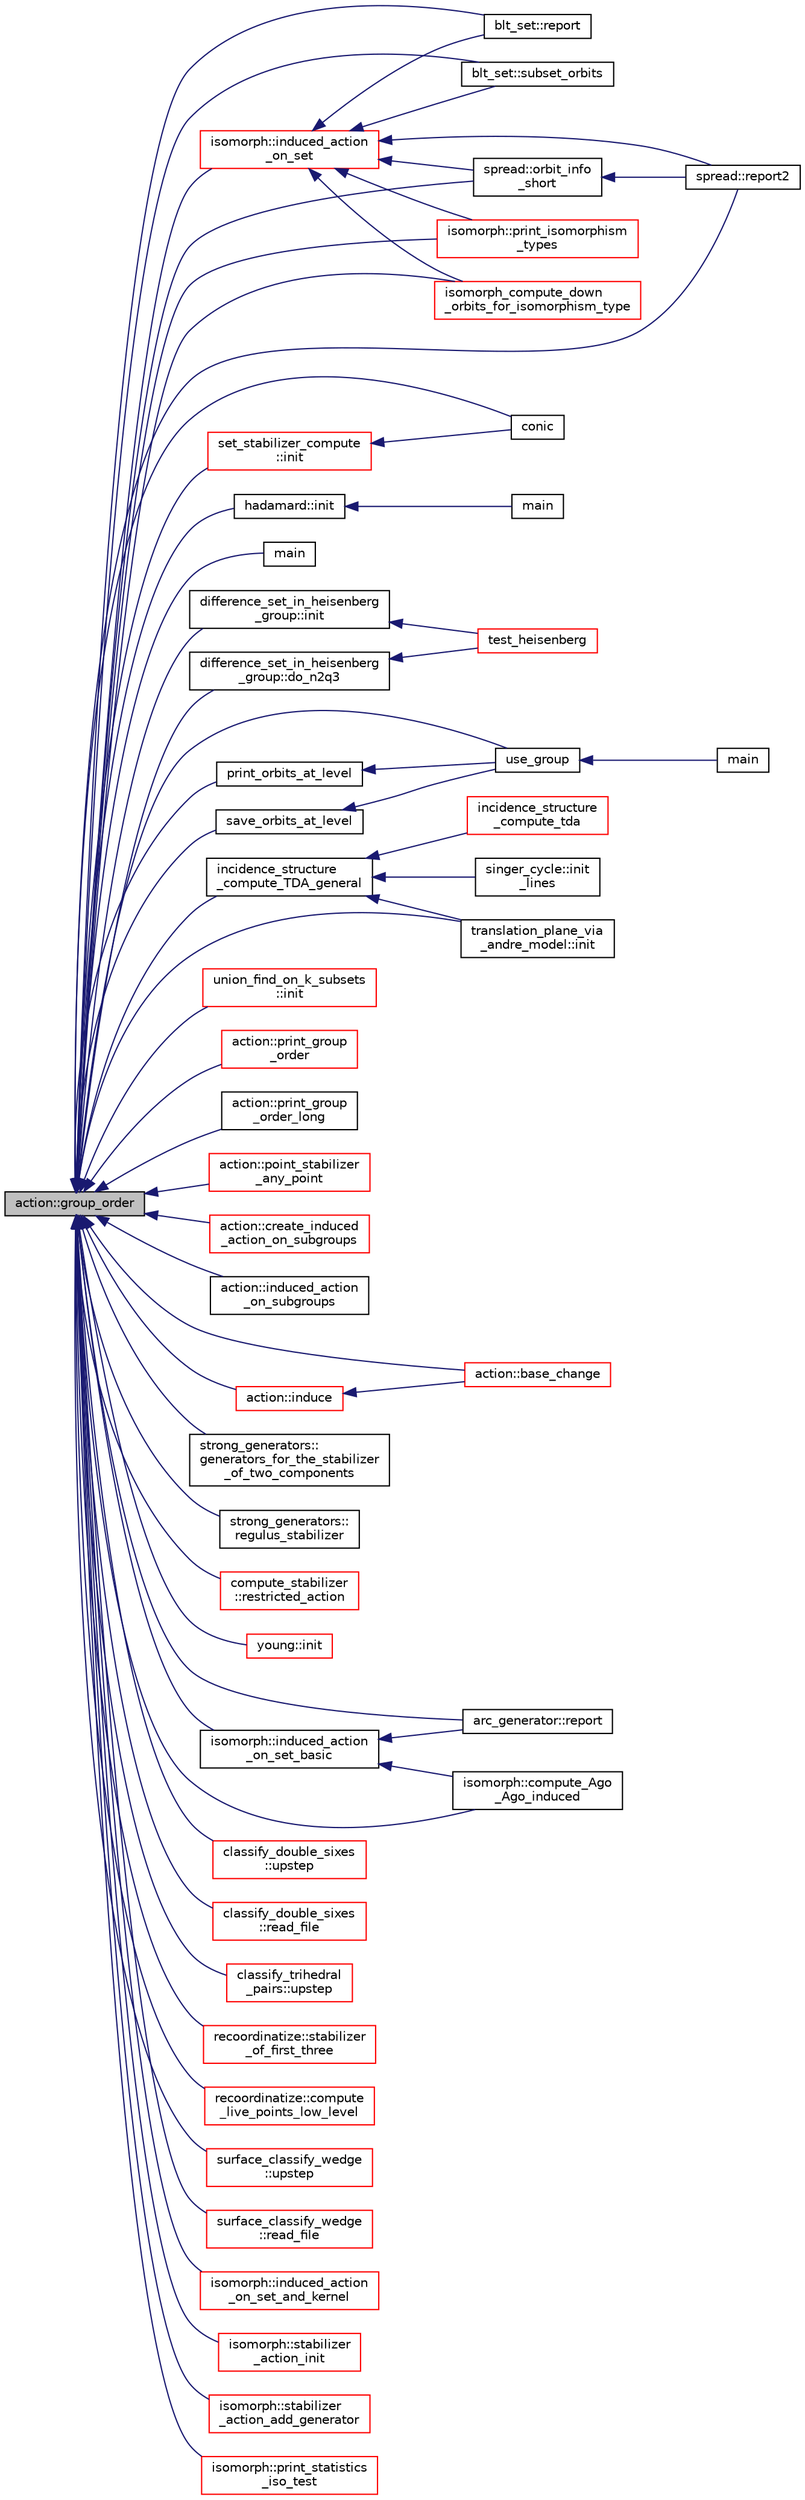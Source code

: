 digraph "action::group_order"
{
  edge [fontname="Helvetica",fontsize="10",labelfontname="Helvetica",labelfontsize="10"];
  node [fontname="Helvetica",fontsize="10",shape=record];
  rankdir="LR";
  Node11544 [label="action::group_order",height=0.2,width=0.4,color="black", fillcolor="grey75", style="filled", fontcolor="black"];
  Node11544 -> Node11545 [dir="back",color="midnightblue",fontsize="10",style="solid",fontname="Helvetica"];
  Node11545 [label="blt_set::report",height=0.2,width=0.4,color="black", fillcolor="white", style="filled",URL="$d1/d3d/classblt__set.html#a6b19f88bd2b92ebfba7e7c362eb9065c"];
  Node11544 -> Node11546 [dir="back",color="midnightblue",fontsize="10",style="solid",fontname="Helvetica"];
  Node11546 [label="blt_set::subset_orbits",height=0.2,width=0.4,color="black", fillcolor="white", style="filled",URL="$d1/d3d/classblt__set.html#af8f79fc4346244acfa0e2c2d23c36993"];
  Node11544 -> Node11547 [dir="back",color="midnightblue",fontsize="10",style="solid",fontname="Helvetica"];
  Node11547 [label="conic",height=0.2,width=0.4,color="black", fillcolor="white", style="filled",URL="$d4/de8/conic_8_c.html#a96def9474b981a9d5831a9b48d85d652"];
  Node11544 -> Node11548 [dir="back",color="midnightblue",fontsize="10",style="solid",fontname="Helvetica"];
  Node11548 [label="hadamard::init",height=0.2,width=0.4,color="black", fillcolor="white", style="filled",URL="$d7/dbb/classhadamard.html#a16af359850b8bdd0d2a73e260d496c33"];
  Node11548 -> Node11549 [dir="back",color="midnightblue",fontsize="10",style="solid",fontname="Helvetica"];
  Node11549 [label="main",height=0.2,width=0.4,color="black", fillcolor="white", style="filled",URL="$dd/d1d/hadamard_8_c.html#a3c04138a5bfe5d72780bb7e82a18e627"];
  Node11544 -> Node11550 [dir="back",color="midnightblue",fontsize="10",style="solid",fontname="Helvetica"];
  Node11550 [label="main",height=0.2,width=0.4,color="black", fillcolor="white", style="filled",URL="$d4/d42/johnson__table_8_c.html#a3c04138a5bfe5d72780bb7e82a18e627"];
  Node11544 -> Node11551 [dir="back",color="midnightblue",fontsize="10",style="solid",fontname="Helvetica"];
  Node11551 [label="difference_set_in_heisenberg\l_group::init",height=0.2,width=0.4,color="black", fillcolor="white", style="filled",URL="$de/d8a/classdifference__set__in__heisenberg__group.html#ab44797f49aa0c8858e79cdb118c0bfd4"];
  Node11551 -> Node11552 [dir="back",color="midnightblue",fontsize="10",style="solid",fontname="Helvetica"];
  Node11552 [label="test_heisenberg",height=0.2,width=0.4,color="red", fillcolor="white", style="filled",URL="$d7/db9/tao_8_c.html#a87d0c5c3b1f228ddbc4f326d3b662c24"];
  Node11544 -> Node11554 [dir="back",color="midnightblue",fontsize="10",style="solid",fontname="Helvetica"];
  Node11554 [label="difference_set_in_heisenberg\l_group::do_n2q3",height=0.2,width=0.4,color="black", fillcolor="white", style="filled",URL="$de/d8a/classdifference__set__in__heisenberg__group.html#aca82ff116dd5d17cfbb311e809b6d023"];
  Node11554 -> Node11552 [dir="back",color="midnightblue",fontsize="10",style="solid",fontname="Helvetica"];
  Node11544 -> Node11555 [dir="back",color="midnightblue",fontsize="10",style="solid",fontname="Helvetica"];
  Node11555 [label="use_group",height=0.2,width=0.4,color="black", fillcolor="white", style="filled",URL="$d9/d9f/all__cliques_8_c.html#aba62531e97173264c39afe2c7857af31"];
  Node11555 -> Node11556 [dir="back",color="midnightblue",fontsize="10",style="solid",fontname="Helvetica"];
  Node11556 [label="main",height=0.2,width=0.4,color="black", fillcolor="white", style="filled",URL="$d9/d9f/all__cliques_8_c.html#a3c04138a5bfe5d72780bb7e82a18e627"];
  Node11544 -> Node11557 [dir="back",color="midnightblue",fontsize="10",style="solid",fontname="Helvetica"];
  Node11557 [label="print_orbits_at_level",height=0.2,width=0.4,color="black", fillcolor="white", style="filled",URL="$d9/d9f/all__cliques_8_c.html#a0f75338604b3e69ac0915f7fcd122ec7"];
  Node11557 -> Node11555 [dir="back",color="midnightblue",fontsize="10",style="solid",fontname="Helvetica"];
  Node11544 -> Node11558 [dir="back",color="midnightblue",fontsize="10",style="solid",fontname="Helvetica"];
  Node11558 [label="save_orbits_at_level",height=0.2,width=0.4,color="black", fillcolor="white", style="filled",URL="$d9/d9f/all__cliques_8_c.html#aba6adc5644e3eac81e1d30c31c284d40"];
  Node11558 -> Node11555 [dir="back",color="midnightblue",fontsize="10",style="solid",fontname="Helvetica"];
  Node11544 -> Node11559 [dir="back",color="midnightblue",fontsize="10",style="solid",fontname="Helvetica"];
  Node11559 [label="incidence_structure\l_compute_TDA_general",height=0.2,width=0.4,color="black", fillcolor="white", style="filled",URL="$df/d74/tl__geometry_8h.html#a21ab759f6e646f3fe703c17f39361448"];
  Node11559 -> Node11560 [dir="back",color="midnightblue",fontsize="10",style="solid",fontname="Helvetica"];
  Node11560 [label="incidence_structure\l_compute_tda",height=0.2,width=0.4,color="red", fillcolor="white", style="filled",URL="$df/d74/tl__geometry_8h.html#ab3a7584f120bbaf752a5bd831d3ebf72"];
  Node11559 -> Node11562 [dir="back",color="midnightblue",fontsize="10",style="solid",fontname="Helvetica"];
  Node11562 [label="singer_cycle::init\l_lines",height=0.2,width=0.4,color="black", fillcolor="white", style="filled",URL="$d8/d13/classsinger__cycle.html#a817cbf613596d5db2cf5e926db8fa328"];
  Node11559 -> Node11563 [dir="back",color="midnightblue",fontsize="10",style="solid",fontname="Helvetica"];
  Node11563 [label="translation_plane_via\l_andre_model::init",height=0.2,width=0.4,color="black", fillcolor="white", style="filled",URL="$d1/dcc/classtranslation__plane__via__andre__model.html#adb424599de168ade331979a9218ee07b"];
  Node11544 -> Node11564 [dir="back",color="midnightblue",fontsize="10",style="solid",fontname="Helvetica"];
  Node11564 [label="union_find_on_k_subsets\l::init",height=0.2,width=0.4,color="red", fillcolor="white", style="filled",URL="$d3/d1b/classunion__find__on__k__subsets.html#aad0de310a8e8df1ff78ee2eaf3ec1e54"];
  Node11544 -> Node11578 [dir="back",color="midnightblue",fontsize="10",style="solid",fontname="Helvetica"];
  Node11578 [label="action::print_group\l_order",height=0.2,width=0.4,color="red", fillcolor="white", style="filled",URL="$d2/d86/classaction.html#aaf5533b61c20a11f8c0efcf7ff718d7d"];
  Node11544 -> Node11644 [dir="back",color="midnightblue",fontsize="10",style="solid",fontname="Helvetica"];
  Node11644 [label="action::print_group\l_order_long",height=0.2,width=0.4,color="black", fillcolor="white", style="filled",URL="$d2/d86/classaction.html#a75c89bc9786a75b63d42429f03160230"];
  Node11544 -> Node11645 [dir="back",color="midnightblue",fontsize="10",style="solid",fontname="Helvetica"];
  Node11645 [label="action::point_stabilizer\l_any_point",height=0.2,width=0.4,color="red", fillcolor="white", style="filled",URL="$d2/d86/classaction.html#a32ab18e3be9f4412d340ee94de405c13"];
  Node11544 -> Node11647 [dir="back",color="midnightblue",fontsize="10",style="solid",fontname="Helvetica"];
  Node11647 [label="action::create_induced\l_action_on_subgroups",height=0.2,width=0.4,color="red", fillcolor="white", style="filled",URL="$d2/d86/classaction.html#aa3f0c4992762ff3fda44ba5fdff3e8dd"];
  Node11544 -> Node11649 [dir="back",color="midnightblue",fontsize="10",style="solid",fontname="Helvetica"];
  Node11649 [label="action::induced_action\l_on_subgroups",height=0.2,width=0.4,color="black", fillcolor="white", style="filled",URL="$d2/d86/classaction.html#ad0de7ea45a2a73c1b8e0f52ee3ce4610"];
  Node11544 -> Node11650 [dir="back",color="midnightblue",fontsize="10",style="solid",fontname="Helvetica"];
  Node11650 [label="action::induce",height=0.2,width=0.4,color="red", fillcolor="white", style="filled",URL="$d2/d86/classaction.html#a32012836490e544a15fb4596b90cb07b"];
  Node11650 -> Node11757 [dir="back",color="midnightblue",fontsize="10",style="solid",fontname="Helvetica"];
  Node11757 [label="action::base_change",height=0.2,width=0.4,color="red", fillcolor="white", style="filled",URL="$d2/d86/classaction.html#a1cab1a81da804692affaf9b7060c90f6"];
  Node11544 -> Node11757 [dir="back",color="midnightblue",fontsize="10",style="solid",fontname="Helvetica"];
  Node11544 -> Node11603 [dir="back",color="midnightblue",fontsize="10",style="solid",fontname="Helvetica"];
  Node11603 [label="strong_generators::\lgenerators_for_the_stabilizer\l_of_two_components",height=0.2,width=0.4,color="black", fillcolor="white", style="filled",URL="$dc/d09/classstrong__generators.html#acd9ddc5b768e4cf3f2398383d5a8f3b2"];
  Node11544 -> Node11604 [dir="back",color="midnightblue",fontsize="10",style="solid",fontname="Helvetica"];
  Node11604 [label="strong_generators::\lregulus_stabilizer",height=0.2,width=0.4,color="black", fillcolor="white", style="filled",URL="$dc/d09/classstrong__generators.html#a32e999d14b4168695f2e775ddf2ed7e7"];
  Node11544 -> Node11733 [dir="back",color="midnightblue",fontsize="10",style="solid",fontname="Helvetica"];
  Node11733 [label="compute_stabilizer\l::restricted_action",height=0.2,width=0.4,color="red", fillcolor="white", style="filled",URL="$d8/d30/classcompute__stabilizer.html#a895df470da0ac14f812c3c4b6f2280b9"];
  Node11544 -> Node11785 [dir="back",color="midnightblue",fontsize="10",style="solid",fontname="Helvetica"];
  Node11785 [label="set_stabilizer_compute\l::init",height=0.2,width=0.4,color="red", fillcolor="white", style="filled",URL="$d8/dc6/classset__stabilizer__compute.html#a3ffab71fb628fd1c25694c1bb69a65fe"];
  Node11785 -> Node11547 [dir="back",color="midnightblue",fontsize="10",style="solid",fontname="Helvetica"];
  Node11544 -> Node11722 [dir="back",color="midnightblue",fontsize="10",style="solid",fontname="Helvetica"];
  Node11722 [label="young::init",height=0.2,width=0.4,color="red", fillcolor="white", style="filled",URL="$dd/d68/classyoung.html#abbcd21425b16be0635f5ede77c0cdc28"];
  Node11544 -> Node11750 [dir="back",color="midnightblue",fontsize="10",style="solid",fontname="Helvetica"];
  Node11750 [label="arc_generator::report",height=0.2,width=0.4,color="black", fillcolor="white", style="filled",URL="$d4/d21/classarc__generator.html#a650f715bb3eec8fd1057e07e5b384f9a"];
  Node11544 -> Node11786 [dir="back",color="midnightblue",fontsize="10",style="solid",fontname="Helvetica"];
  Node11786 [label="classify_double_sixes\l::upstep",height=0.2,width=0.4,color="red", fillcolor="white", style="filled",URL="$dd/d23/classclassify__double__sixes.html#af69579aea0c34504ccfe37a4f9d992ef"];
  Node11544 -> Node11788 [dir="back",color="midnightblue",fontsize="10",style="solid",fontname="Helvetica"];
  Node11788 [label="classify_double_sixes\l::read_file",height=0.2,width=0.4,color="red", fillcolor="white", style="filled",URL="$dd/d23/classclassify__double__sixes.html#a0d027bc3d7ee6dc9dcbd82201c311faf"];
  Node11544 -> Node11789 [dir="back",color="midnightblue",fontsize="10",style="solid",fontname="Helvetica"];
  Node11789 [label="classify_trihedral\l_pairs::upstep",height=0.2,width=0.4,color="red", fillcolor="white", style="filled",URL="$d1/d21/classclassify__trihedral__pairs.html#a4134a82fca1d3962311921731ce001eb"];
  Node11544 -> Node11613 [dir="back",color="midnightblue",fontsize="10",style="solid",fontname="Helvetica"];
  Node11613 [label="recoordinatize::stabilizer\l_of_first_three",height=0.2,width=0.4,color="red", fillcolor="white", style="filled",URL="$d3/d3c/classrecoordinatize.html#ae8a24e776a57f0ac4923f6ed1d1db6e6"];
  Node11544 -> Node11790 [dir="back",color="midnightblue",fontsize="10",style="solid",fontname="Helvetica"];
  Node11790 [label="recoordinatize::compute\l_live_points_low_level",height=0.2,width=0.4,color="red", fillcolor="white", style="filled",URL="$d3/d3c/classrecoordinatize.html#ac87da537e6ac771351b530475278253e"];
  Node11544 -> Node11627 [dir="back",color="midnightblue",fontsize="10",style="solid",fontname="Helvetica"];
  Node11627 [label="spread::report2",height=0.2,width=0.4,color="black", fillcolor="white", style="filled",URL="$da/dc1/classspread.html#a543a79e4e7306af291584f53dacbfdd8"];
  Node11544 -> Node11628 [dir="back",color="midnightblue",fontsize="10",style="solid",fontname="Helvetica"];
  Node11628 [label="spread::orbit_info\l_short",height=0.2,width=0.4,color="black", fillcolor="white", style="filled",URL="$da/dc1/classspread.html#a24795f879a815d7e4480a72395711aef"];
  Node11628 -> Node11627 [dir="back",color="midnightblue",fontsize="10",style="solid",fontname="Helvetica"];
  Node11544 -> Node11792 [dir="back",color="midnightblue",fontsize="10",style="solid",fontname="Helvetica"];
  Node11792 [label="surface_classify_wedge\l::upstep",height=0.2,width=0.4,color="red", fillcolor="white", style="filled",URL="$d7/d5c/classsurface__classify__wedge.html#a917a77e18ede81788ba0550d3f55f639"];
  Node11544 -> Node11794 [dir="back",color="midnightblue",fontsize="10",style="solid",fontname="Helvetica"];
  Node11794 [label="surface_classify_wedge\l::read_file",height=0.2,width=0.4,color="red", fillcolor="white", style="filled",URL="$d7/d5c/classsurface__classify__wedge.html#ae7f4241b6bbd5cd64c84a96fb613e8b6"];
  Node11544 -> Node11563 [dir="back",color="midnightblue",fontsize="10",style="solid",fontname="Helvetica"];
  Node11544 -> Node11751 [dir="back",color="midnightblue",fontsize="10",style="solid",fontname="Helvetica"];
  Node11751 [label="isomorph::compute_Ago\l_Ago_induced",height=0.2,width=0.4,color="black", fillcolor="white", style="filled",URL="$d3/d5f/classisomorph.html#a102e1305518aac641a3acd171dc8668c"];
  Node11544 -> Node11630 [dir="back",color="midnightblue",fontsize="10",style="solid",fontname="Helvetica"];
  Node11630 [label="isomorph::print_isomorphism\l_types",height=0.2,width=0.4,color="red", fillcolor="white", style="filled",URL="$d3/d5f/classisomorph.html#abbcd12f6434585951a5532d0b2467a00"];
  Node11544 -> Node11747 [dir="back",color="midnightblue",fontsize="10",style="solid",fontname="Helvetica"];
  Node11747 [label="isomorph::induced_action\l_on_set_and_kernel",height=0.2,width=0.4,color="red", fillcolor="white", style="filled",URL="$d3/d5f/classisomorph.html#a77563cca300ed45768afe24ce54d453a"];
  Node11544 -> Node11637 [dir="back",color="midnightblue",fontsize="10",style="solid",fontname="Helvetica"];
  Node11637 [label="isomorph_compute_down\l_orbits_for_isomorphism_type",height=0.2,width=0.4,color="red", fillcolor="white", style="filled",URL="$d4/d7e/isomorph__global_8_c.html#a13519b3a5d3b5ceb26b4bec6736b0086"];
  Node11544 -> Node11795 [dir="back",color="midnightblue",fontsize="10",style="solid",fontname="Helvetica"];
  Node11795 [label="isomorph::stabilizer\l_action_init",height=0.2,width=0.4,color="red", fillcolor="white", style="filled",URL="$d3/d5f/classisomorph.html#af2775c095770cbeae014806409f0c4d3"];
  Node11544 -> Node11796 [dir="back",color="midnightblue",fontsize="10",style="solid",fontname="Helvetica"];
  Node11796 [label="isomorph::stabilizer\l_action_add_generator",height=0.2,width=0.4,color="red", fillcolor="white", style="filled",URL="$d3/d5f/classisomorph.html#ae91af86c9c82cf9c5c7ee24a60e59460"];
  Node11544 -> Node11797 [dir="back",color="midnightblue",fontsize="10",style="solid",fontname="Helvetica"];
  Node11797 [label="isomorph::print_statistics\l_iso_test",height=0.2,width=0.4,color="red", fillcolor="white", style="filled",URL="$d3/d5f/classisomorph.html#a92a0591020464dd4974d2b17f7be862b"];
  Node11544 -> Node11749 [dir="back",color="midnightblue",fontsize="10",style="solid",fontname="Helvetica"];
  Node11749 [label="isomorph::induced_action\l_on_set_basic",height=0.2,width=0.4,color="black", fillcolor="white", style="filled",URL="$d3/d5f/classisomorph.html#a4cf1c7b7d6691e4b864d1b900a5383b8"];
  Node11749 -> Node11750 [dir="back",color="midnightblue",fontsize="10",style="solid",fontname="Helvetica"];
  Node11749 -> Node11751 [dir="back",color="midnightblue",fontsize="10",style="solid",fontname="Helvetica"];
  Node11544 -> Node11626 [dir="back",color="midnightblue",fontsize="10",style="solid",fontname="Helvetica"];
  Node11626 [label="isomorph::induced_action\l_on_set",height=0.2,width=0.4,color="red", fillcolor="white", style="filled",URL="$d3/d5f/classisomorph.html#a66a62f79a0f877b889ec5bd0c79392f1"];
  Node11626 -> Node11545 [dir="back",color="midnightblue",fontsize="10",style="solid",fontname="Helvetica"];
  Node11626 -> Node11546 [dir="back",color="midnightblue",fontsize="10",style="solid",fontname="Helvetica"];
  Node11626 -> Node11627 [dir="back",color="midnightblue",fontsize="10",style="solid",fontname="Helvetica"];
  Node11626 -> Node11628 [dir="back",color="midnightblue",fontsize="10",style="solid",fontname="Helvetica"];
  Node11626 -> Node11630 [dir="back",color="midnightblue",fontsize="10",style="solid",fontname="Helvetica"];
  Node11626 -> Node11637 [dir="back",color="midnightblue",fontsize="10",style="solid",fontname="Helvetica"];
}

